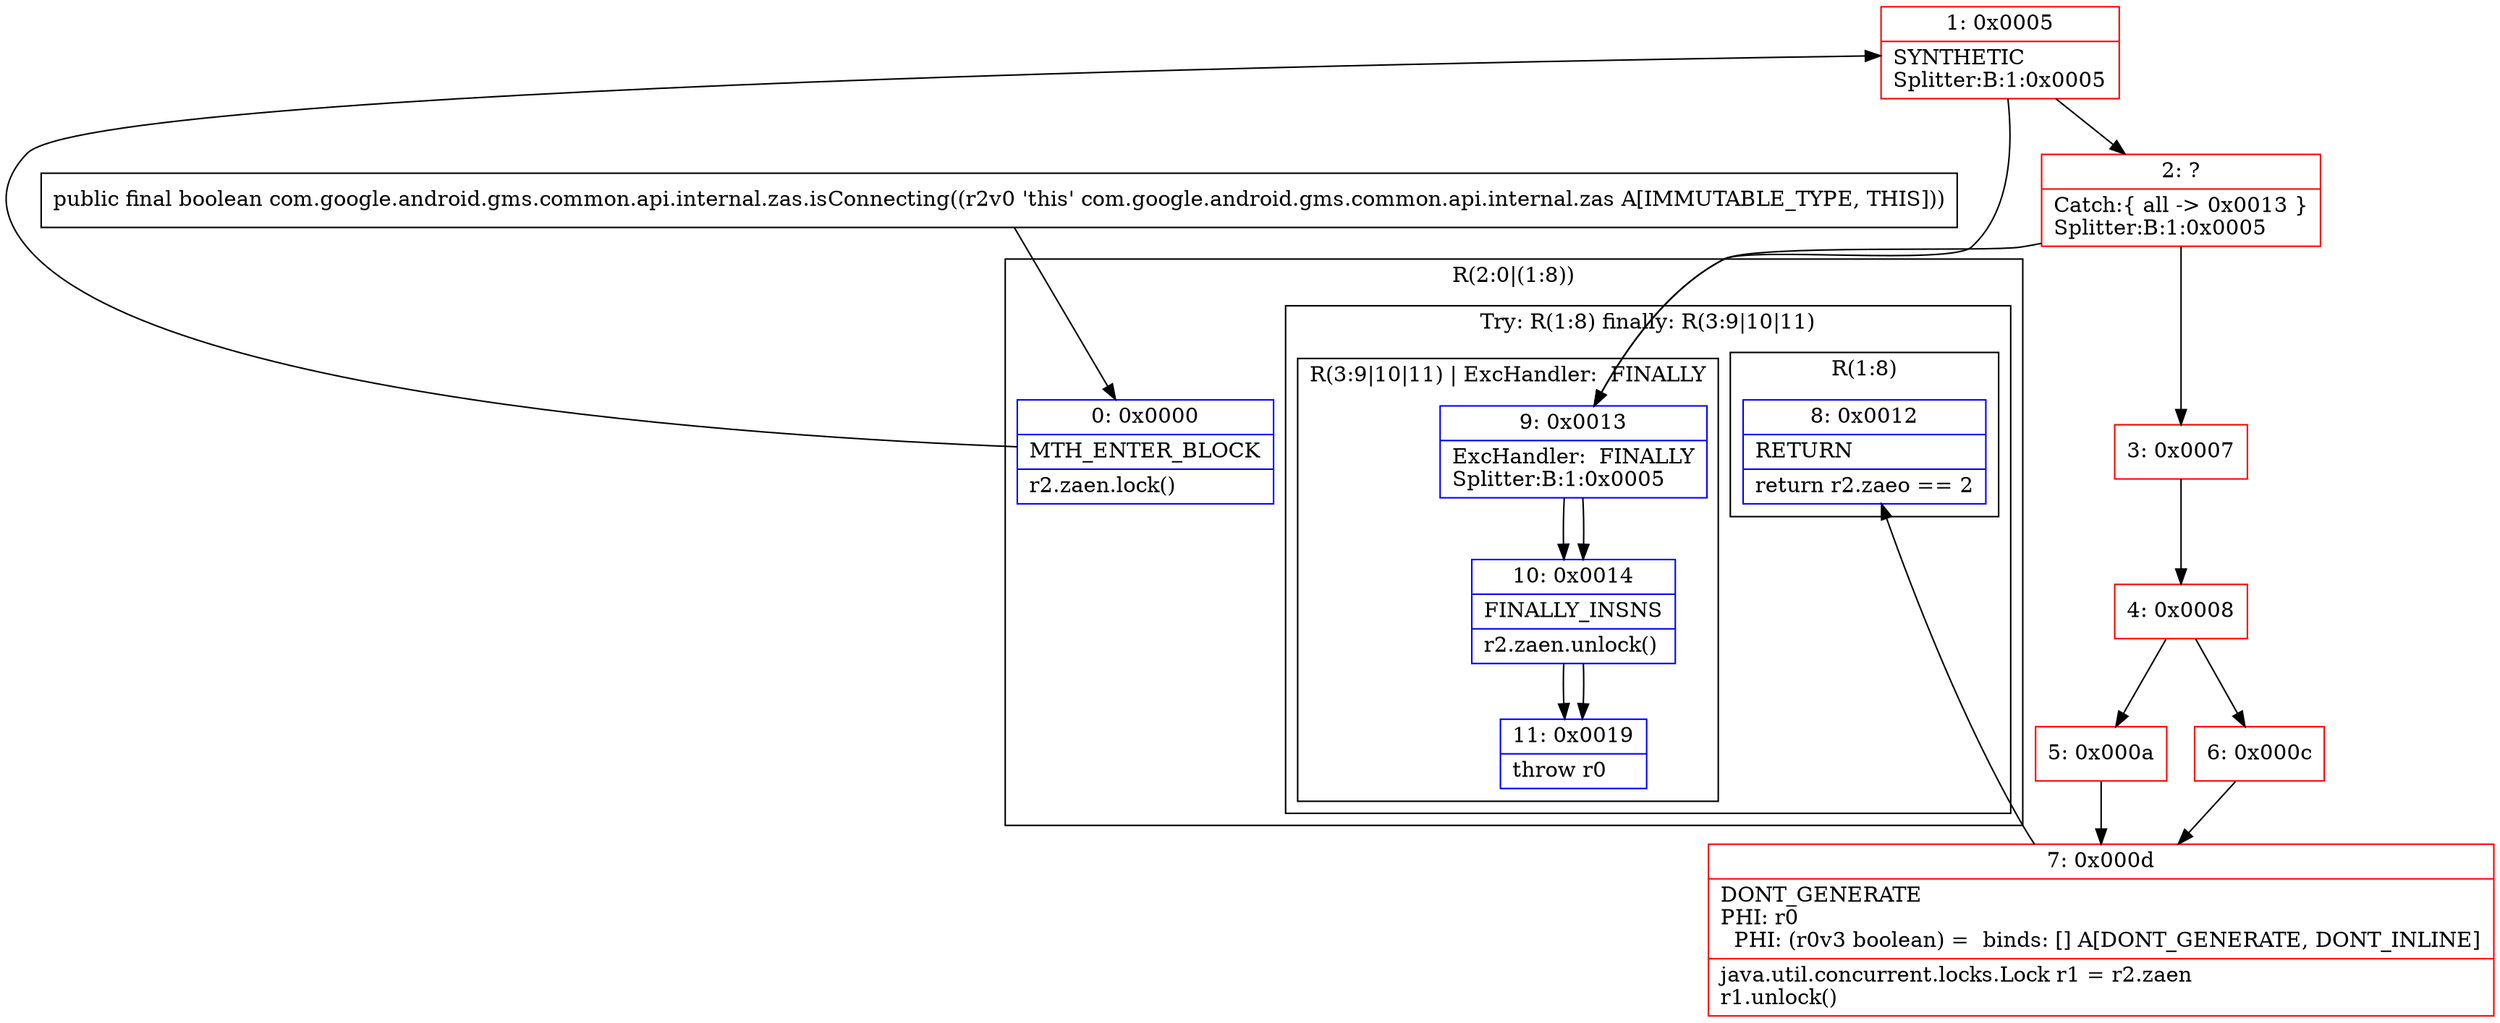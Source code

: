 digraph "CFG forcom.google.android.gms.common.api.internal.zas.isConnecting()Z" {
subgraph cluster_Region_2028718409 {
label = "R(2:0|(1:8))";
node [shape=record,color=blue];
Node_0 [shape=record,label="{0\:\ 0x0000|MTH_ENTER_BLOCK\l|r2.zaen.lock()\l}"];
subgraph cluster_TryCatchRegion_1578330235 {
label = "Try: R(1:8) finally: R(3:9|10|11)";
node [shape=record,color=blue];
subgraph cluster_Region_1254505596 {
label = "R(1:8)";
node [shape=record,color=blue];
Node_8 [shape=record,label="{8\:\ 0x0012|RETURN\l|return r2.zaeo == 2\l}"];
}
subgraph cluster_Region_1783250675 {
label = "R(3:9|10|11) | ExcHandler:  FINALLY\l";
node [shape=record,color=blue];
Node_9 [shape=record,label="{9\:\ 0x0013|ExcHandler:  FINALLY\lSplitter:B:1:0x0005\l}"];
Node_10 [shape=record,label="{10\:\ 0x0014|FINALLY_INSNS\l|r2.zaen.unlock()\l}"];
Node_11 [shape=record,label="{11\:\ 0x0019|throw r0\l}"];
}
}
}
subgraph cluster_Region_1783250675 {
label = "R(3:9|10|11) | ExcHandler:  FINALLY\l";
node [shape=record,color=blue];
Node_9 [shape=record,label="{9\:\ 0x0013|ExcHandler:  FINALLY\lSplitter:B:1:0x0005\l}"];
Node_10 [shape=record,label="{10\:\ 0x0014|FINALLY_INSNS\l|r2.zaen.unlock()\l}"];
Node_11 [shape=record,label="{11\:\ 0x0019|throw r0\l}"];
}
Node_1 [shape=record,color=red,label="{1\:\ 0x0005|SYNTHETIC\lSplitter:B:1:0x0005\l}"];
Node_2 [shape=record,color=red,label="{2\:\ ?|Catch:\{ all \-\> 0x0013 \}\lSplitter:B:1:0x0005\l}"];
Node_3 [shape=record,color=red,label="{3\:\ 0x0007}"];
Node_4 [shape=record,color=red,label="{4\:\ 0x0008}"];
Node_5 [shape=record,color=red,label="{5\:\ 0x000a}"];
Node_6 [shape=record,color=red,label="{6\:\ 0x000c}"];
Node_7 [shape=record,color=red,label="{7\:\ 0x000d|DONT_GENERATE\lPHI: r0 \l  PHI: (r0v3 boolean) =  binds: [] A[DONT_GENERATE, DONT_INLINE]\l|java.util.concurrent.locks.Lock r1 = r2.zaen\lr1.unlock()\l}"];
MethodNode[shape=record,label="{public final boolean com.google.android.gms.common.api.internal.zas.isConnecting((r2v0 'this' com.google.android.gms.common.api.internal.zas A[IMMUTABLE_TYPE, THIS])) }"];
MethodNode -> Node_0;
Node_0 -> Node_1;
Node_9 -> Node_10;
Node_10 -> Node_11;
Node_9 -> Node_10;
Node_10 -> Node_11;
Node_1 -> Node_2;
Node_1 -> Node_9;
Node_2 -> Node_3;
Node_2 -> Node_9;
Node_3 -> Node_4;
Node_4 -> Node_5;
Node_4 -> Node_6;
Node_5 -> Node_7;
Node_6 -> Node_7;
Node_7 -> Node_8;
}

